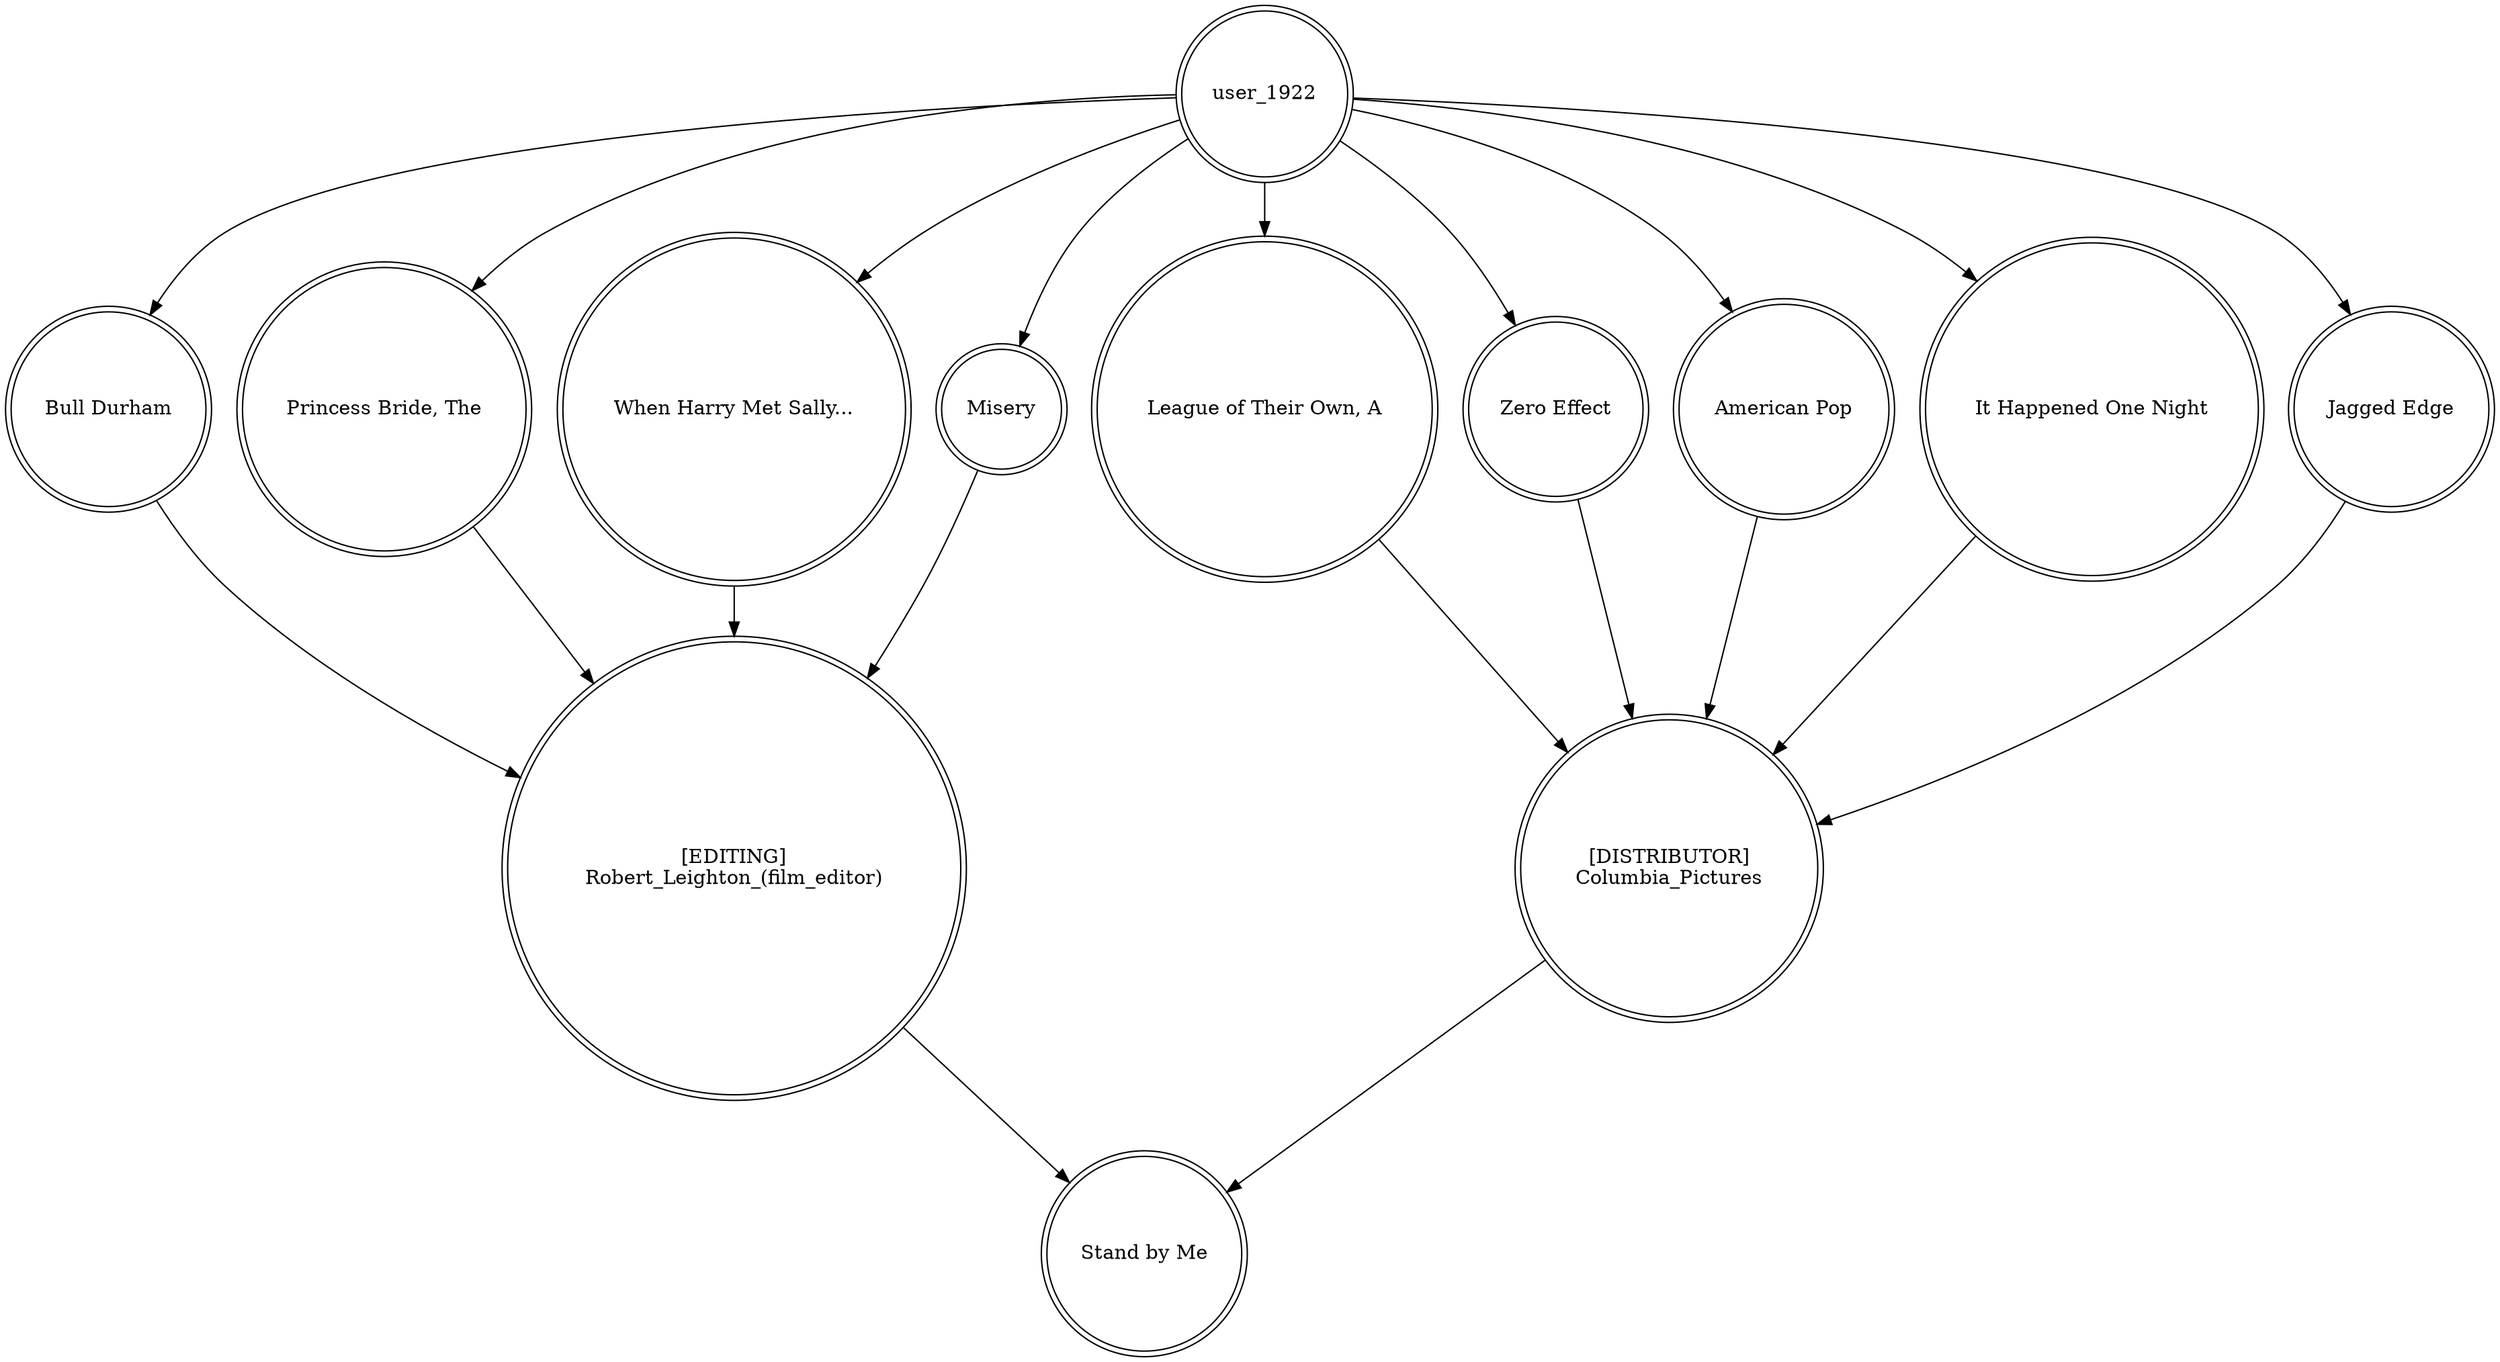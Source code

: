 digraph finite_state_machine {
	node [shape=doublecircle]
	user_1922 -> "Bull Durham"
	"Princess Bride, The" -> "[EDITING]
Robert_Leighton_(film_editor)"
	user_1922 -> "League of Their Own, A"
	user_1922 -> "When Harry Met Sally..."
	"Zero Effect" -> "[DISTRIBUTOR]
Columbia_Pictures"
	user_1922 -> "American Pop"
	"It Happened One Night" -> "[DISTRIBUTOR]
Columbia_Pictures"
	user_1922 -> "Princess Bride, The"
	"[EDITING]
Robert_Leighton_(film_editor)" -> "Stand by Me"
	"Jagged Edge" -> "[DISTRIBUTOR]
Columbia_Pictures"
	user_1922 -> "Jagged Edge"
	"Bull Durham" -> "[EDITING]
Robert_Leighton_(film_editor)"
	user_1922 -> Misery
	user_1922 -> "Zero Effect"
	"[DISTRIBUTOR]
Columbia_Pictures" -> "Stand by Me"
	"When Harry Met Sally..." -> "[EDITING]
Robert_Leighton_(film_editor)"
	Misery -> "[EDITING]
Robert_Leighton_(film_editor)"
	user_1922 -> "It Happened One Night"
	"American Pop" -> "[DISTRIBUTOR]
Columbia_Pictures"
	"League of Their Own, A" -> "[DISTRIBUTOR]
Columbia_Pictures"
}
